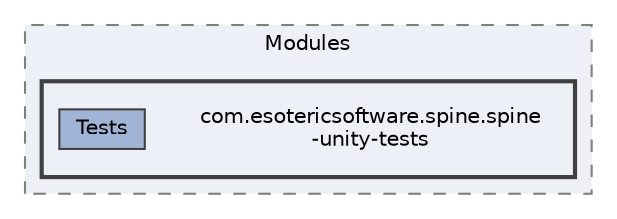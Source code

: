 digraph "external/spine-runtimes/spine-unity/Modules/com.esotericsoftware.spine.spine-unity-tests"
{
 // LATEX_PDF_SIZE
  bgcolor="transparent";
  edge [fontname=Helvetica,fontsize=10,labelfontname=Helvetica,labelfontsize=10];
  node [fontname=Helvetica,fontsize=10,shape=box,height=0.2,width=0.4];
  compound=true
  subgraph clusterdir_b5ddb135aaeb8f677ad1cfcd131ced50 {
    graph [ bgcolor="#edf0f7", pencolor="grey50", label="Modules", fontname=Helvetica,fontsize=10 style="filled,dashed", URL="dir_b5ddb135aaeb8f677ad1cfcd131ced50.html",tooltip=""]
  subgraph clusterdir_ccc06231d8d8f052971641dc2517c15c {
    graph [ bgcolor="#edf0f7", pencolor="grey25", label="", fontname=Helvetica,fontsize=10 style="filled,bold", URL="dir_ccc06231d8d8f052971641dc2517c15c.html",tooltip=""]
    dir_ccc06231d8d8f052971641dc2517c15c [shape=plaintext, label="com.esotericsoftware.spine.spine\l-unity-tests"];
  dir_cbf6f862e67329a342e532f77331a8b7 [label="Tests", fillcolor="#a2b4d6", color="grey25", style="filled", URL="dir_cbf6f862e67329a342e532f77331a8b7.html",tooltip=""];
  }
  }
}
